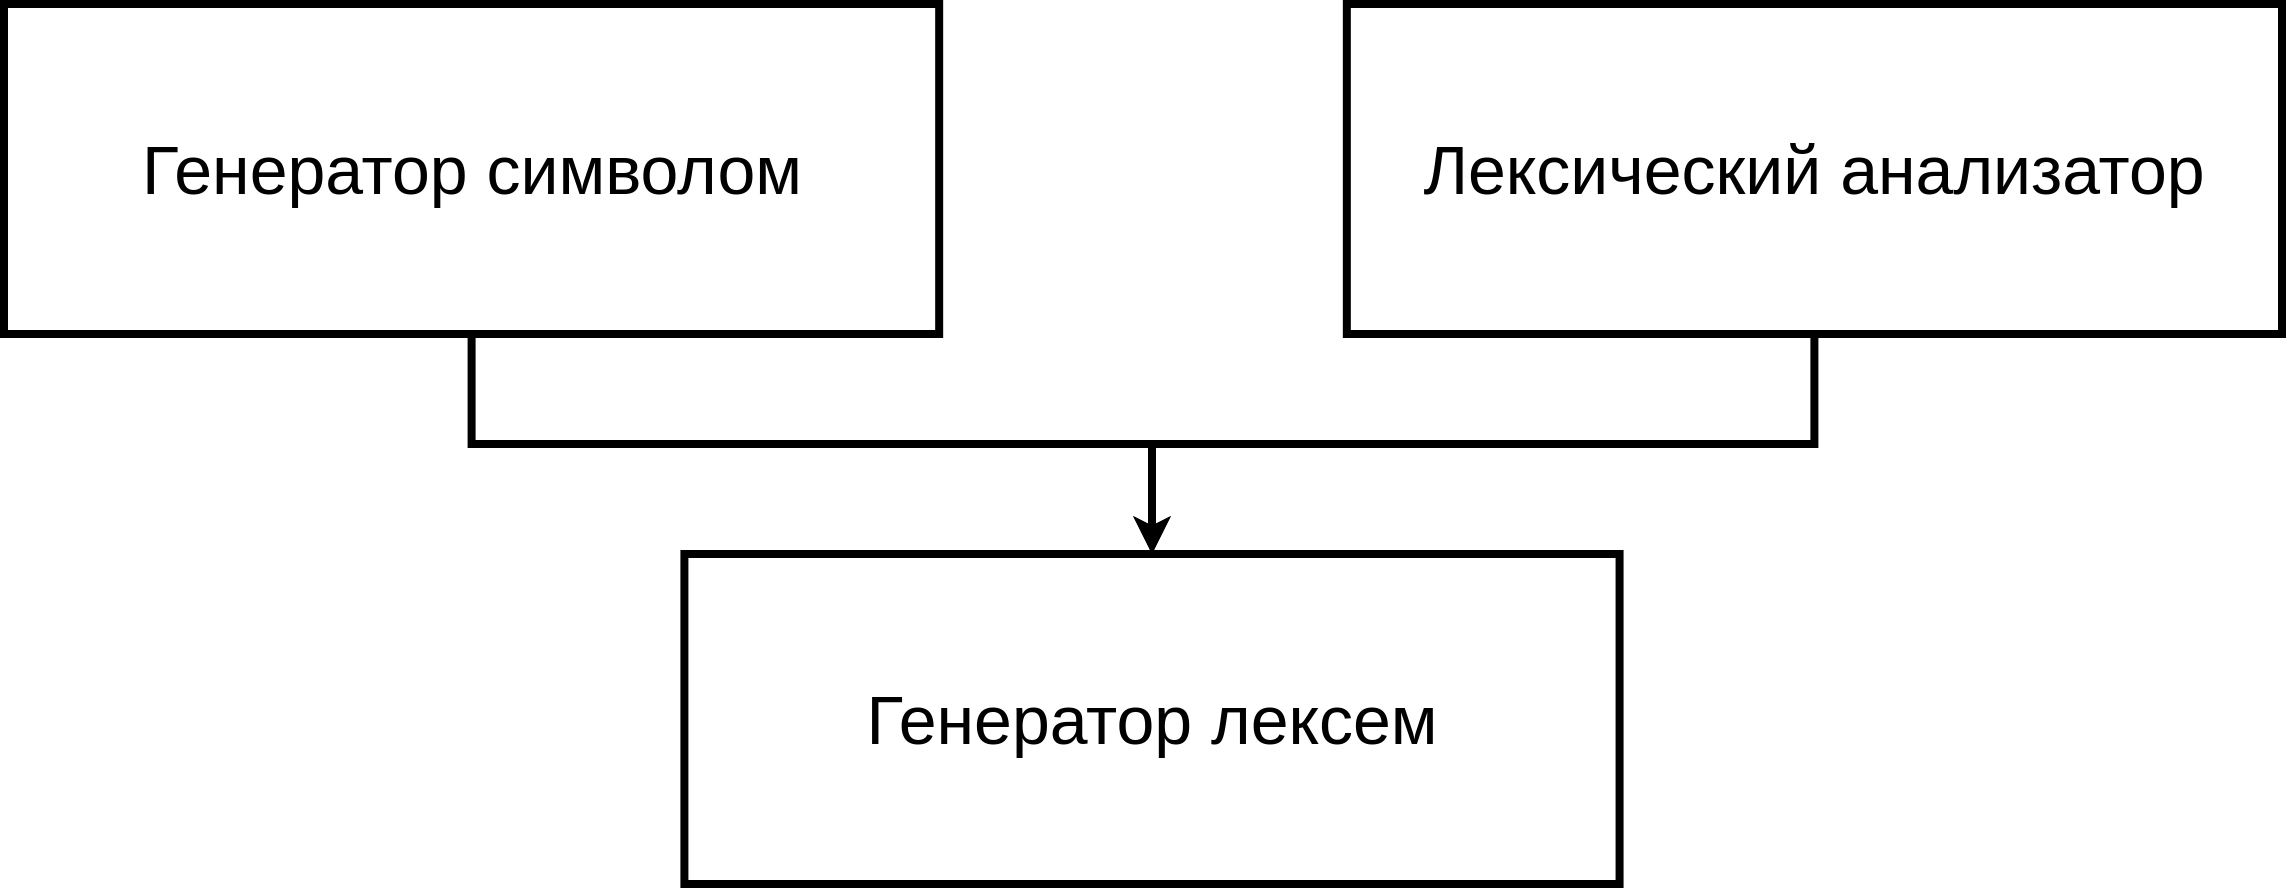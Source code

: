 <mxfile version="20.8.16" type="github">
  <diagram name="Страница 1" id="DJKRvqePPZWP8c5DOFiD">
    <mxGraphModel dx="1698" dy="1053" grid="1" gridSize="10" guides="1" tooltips="1" connect="1" arrows="1" fold="1" page="1" pageScale="1" pageWidth="1169" pageHeight="827" math="0" shadow="0">
      <root>
        <mxCell id="0" />
        <mxCell id="1" parent="0" />
        <mxCell id="GDZhjeSM9BzOyRlU0AhW-6" value="" style="group" parent="1" vertex="1" connectable="0">
          <mxGeometry x="30" y="20" width="1130" height="440" as="geometry" />
        </mxCell>
        <mxCell id="GDZhjeSM9BzOyRlU0AhW-2" value="Лексический анализатор" style="rounded=0;whiteSpace=wrap;html=1;strokeWidth=4;fontSize=34;" parent="GDZhjeSM9BzOyRlU0AhW-6" vertex="1">
          <mxGeometry x="662.414" width="467.586" height="165" as="geometry" />
        </mxCell>
        <mxCell id="GDZhjeSM9BzOyRlU0AhW-3" value="Генератор лексем" style="rounded=0;whiteSpace=wrap;html=1;strokeWidth=4;fontSize=34;" parent="GDZhjeSM9BzOyRlU0AhW-6" vertex="1">
          <mxGeometry x="331.204" y="275" width="467.586" height="165" as="geometry" />
        </mxCell>
        <mxCell id="GDZhjeSM9BzOyRlU0AhW-1" style="edgeStyle=orthogonalEdgeStyle;rounded=0;orthogonalLoop=1;jettySize=auto;html=1;entryX=0.5;entryY=0;entryDx=0;entryDy=0;strokeWidth=4;" parent="GDZhjeSM9BzOyRlU0AhW-6" source="GDZhjeSM9BzOyRlU0AhW-2" target="GDZhjeSM9BzOyRlU0AhW-3" edge="1">
          <mxGeometry relative="1" as="geometry" />
        </mxCell>
        <mxCell id="Flp7Z_eWGdXcE0ARH0qL-1" style="edgeStyle=orthogonalEdgeStyle;rounded=0;orthogonalLoop=1;jettySize=auto;html=1;entryX=0.5;entryY=0;entryDx=0;entryDy=0;strokeWidth=4;" parent="GDZhjeSM9BzOyRlU0AhW-6" source="GDZhjeSM9BzOyRlU0AhW-5" target="GDZhjeSM9BzOyRlU0AhW-3" edge="1">
          <mxGeometry relative="1" as="geometry" />
        </mxCell>
        <mxCell id="GDZhjeSM9BzOyRlU0AhW-5" value="Генератор символом" style="whiteSpace=wrap;html=1;rounded=0;strokeWidth=4;fontSize=34;" parent="GDZhjeSM9BzOyRlU0AhW-6" vertex="1">
          <mxGeometry x="-9" width="467.586" height="165" as="geometry" />
        </mxCell>
      </root>
    </mxGraphModel>
  </diagram>
</mxfile>
